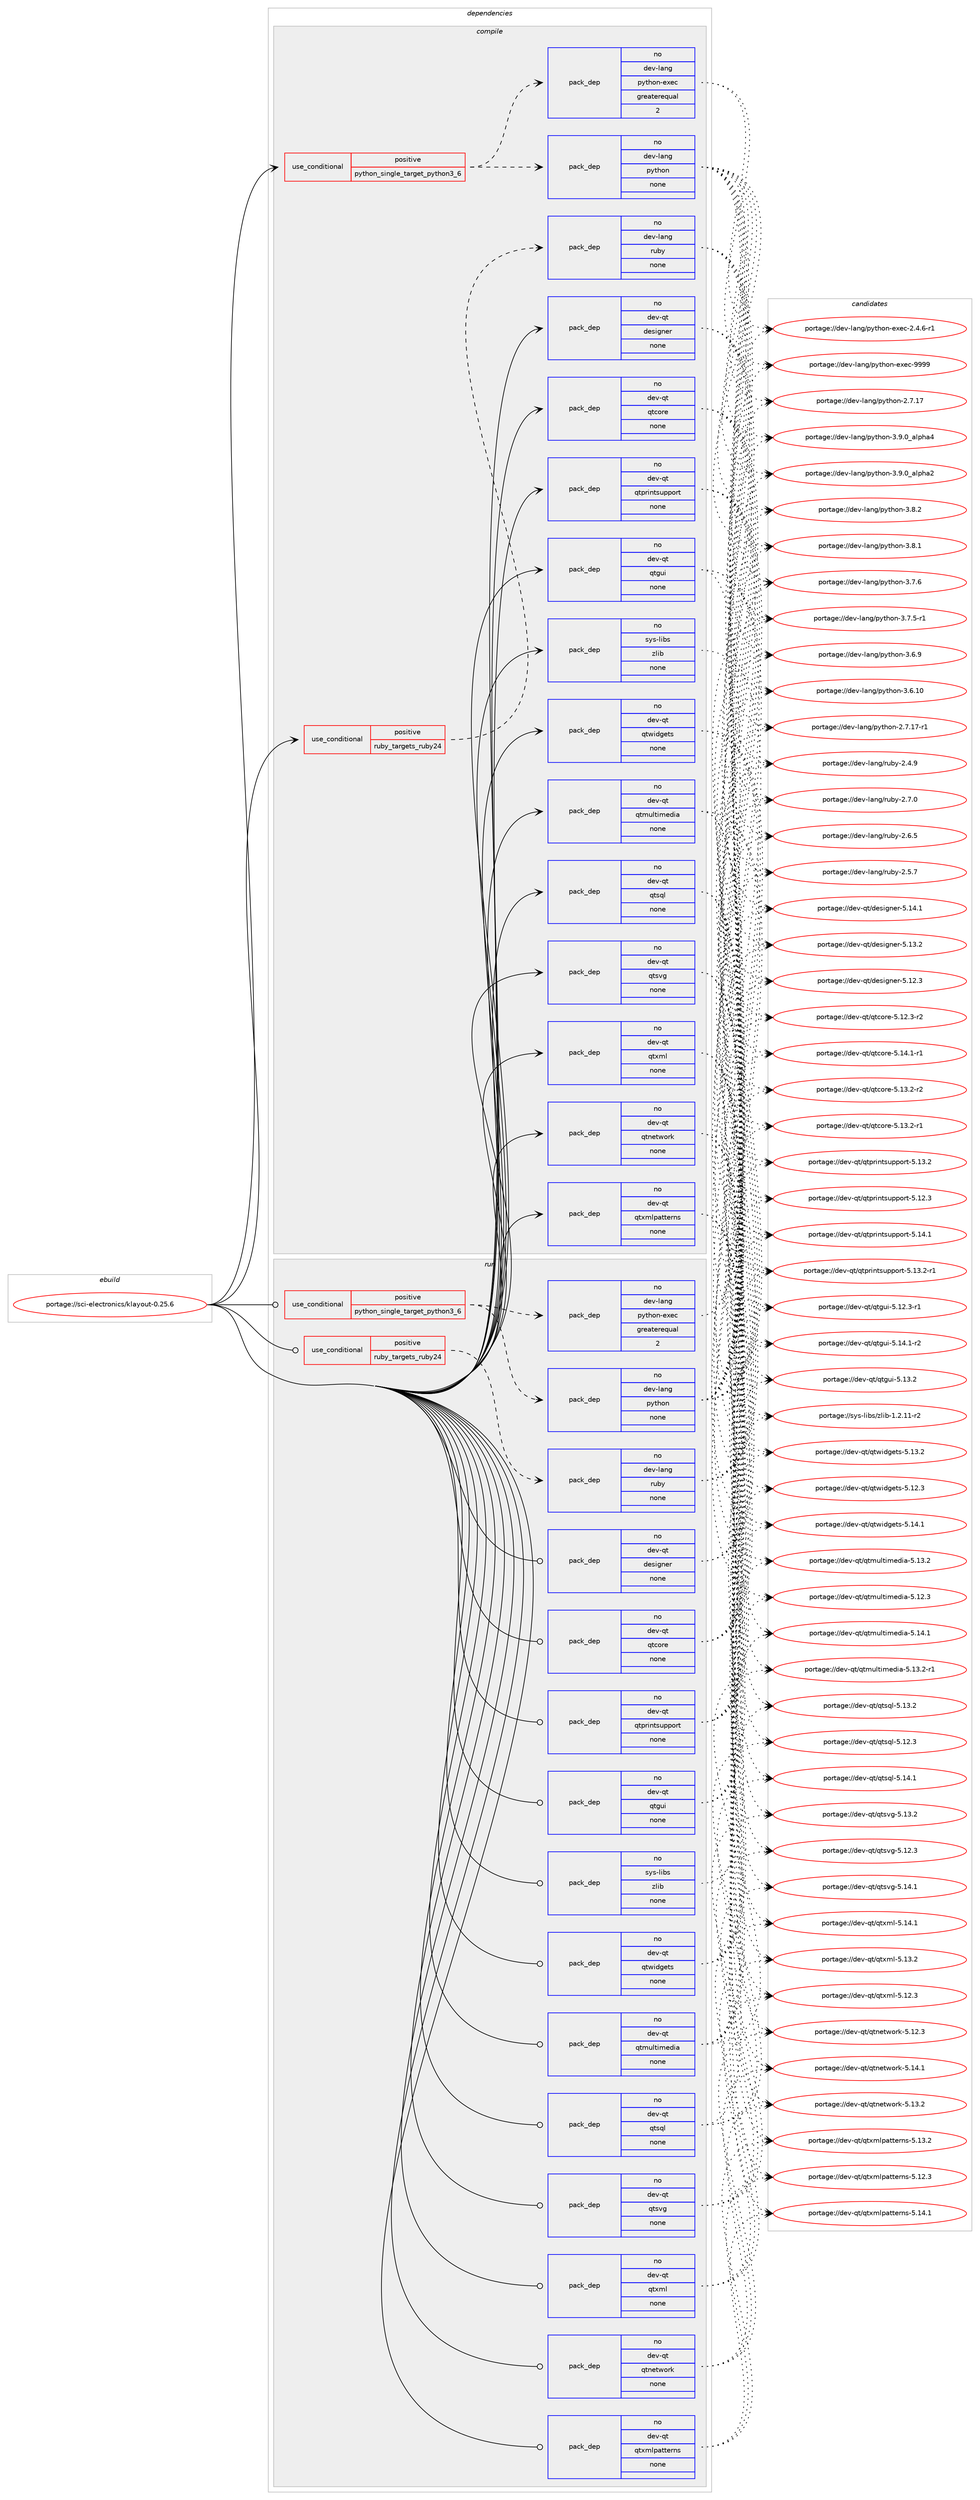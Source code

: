 digraph prolog {

# *************
# Graph options
# *************

newrank=true;
concentrate=true;
compound=true;
graph [rankdir=LR,fontname=Helvetica,fontsize=10,ranksep=1.5];#, ranksep=2.5, nodesep=0.2];
edge  [arrowhead=vee];
node  [fontname=Helvetica,fontsize=10];

# **********
# The ebuild
# **********

subgraph cluster_leftcol {
color=gray;
rank=same;
label=<<i>ebuild</i>>;
id [label="portage://sci-electronics/klayout-0.25.6", color=red, width=4, href="../sci-electronics/klayout-0.25.6.svg"];
}

# ****************
# The dependencies
# ****************

subgraph cluster_midcol {
color=gray;
label=<<i>dependencies</i>>;
subgraph cluster_compile {
fillcolor="#eeeeee";
style=filled;
label=<<i>compile</i>>;
subgraph cond11207 {
dependency54189 [label=<<TABLE BORDER="0" CELLBORDER="1" CELLSPACING="0" CELLPADDING="4"><TR><TD ROWSPAN="3" CELLPADDING="10">use_conditional</TD></TR><TR><TD>positive</TD></TR><TR><TD>python_single_target_python3_6</TD></TR></TABLE>>, shape=none, color=red];
subgraph pack41840 {
dependency54190 [label=<<TABLE BORDER="0" CELLBORDER="1" CELLSPACING="0" CELLPADDING="4" WIDTH="220"><TR><TD ROWSPAN="6" CELLPADDING="30">pack_dep</TD></TR><TR><TD WIDTH="110">no</TD></TR><TR><TD>dev-lang</TD></TR><TR><TD>python</TD></TR><TR><TD>none</TD></TR><TR><TD></TD></TR></TABLE>>, shape=none, color=blue];
}
dependency54189:e -> dependency54190:w [weight=20,style="dashed",arrowhead="vee"];
subgraph pack41841 {
dependency54191 [label=<<TABLE BORDER="0" CELLBORDER="1" CELLSPACING="0" CELLPADDING="4" WIDTH="220"><TR><TD ROWSPAN="6" CELLPADDING="30">pack_dep</TD></TR><TR><TD WIDTH="110">no</TD></TR><TR><TD>dev-lang</TD></TR><TR><TD>python-exec</TD></TR><TR><TD>greaterequal</TD></TR><TR><TD>2</TD></TR></TABLE>>, shape=none, color=blue];
}
dependency54189:e -> dependency54191:w [weight=20,style="dashed",arrowhead="vee"];
}
id:e -> dependency54189:w [weight=20,style="solid",arrowhead="vee"];
subgraph cond11208 {
dependency54192 [label=<<TABLE BORDER="0" CELLBORDER="1" CELLSPACING="0" CELLPADDING="4"><TR><TD ROWSPAN="3" CELLPADDING="10">use_conditional</TD></TR><TR><TD>positive</TD></TR><TR><TD>ruby_targets_ruby24</TD></TR></TABLE>>, shape=none, color=red];
subgraph pack41842 {
dependency54193 [label=<<TABLE BORDER="0" CELLBORDER="1" CELLSPACING="0" CELLPADDING="4" WIDTH="220"><TR><TD ROWSPAN="6" CELLPADDING="30">pack_dep</TD></TR><TR><TD WIDTH="110">no</TD></TR><TR><TD>dev-lang</TD></TR><TR><TD>ruby</TD></TR><TR><TD>none</TD></TR><TR><TD></TD></TR></TABLE>>, shape=none, color=blue];
}
dependency54192:e -> dependency54193:w [weight=20,style="dashed",arrowhead="vee"];
}
id:e -> dependency54192:w [weight=20,style="solid",arrowhead="vee"];
subgraph pack41843 {
dependency54194 [label=<<TABLE BORDER="0" CELLBORDER="1" CELLSPACING="0" CELLPADDING="4" WIDTH="220"><TR><TD ROWSPAN="6" CELLPADDING="30">pack_dep</TD></TR><TR><TD WIDTH="110">no</TD></TR><TR><TD>dev-qt</TD></TR><TR><TD>designer</TD></TR><TR><TD>none</TD></TR><TR><TD></TD></TR></TABLE>>, shape=none, color=blue];
}
id:e -> dependency54194:w [weight=20,style="solid",arrowhead="vee"];
subgraph pack41844 {
dependency54195 [label=<<TABLE BORDER="0" CELLBORDER="1" CELLSPACING="0" CELLPADDING="4" WIDTH="220"><TR><TD ROWSPAN="6" CELLPADDING="30">pack_dep</TD></TR><TR><TD WIDTH="110">no</TD></TR><TR><TD>dev-qt</TD></TR><TR><TD>qtcore</TD></TR><TR><TD>none</TD></TR><TR><TD></TD></TR></TABLE>>, shape=none, color=blue];
}
id:e -> dependency54195:w [weight=20,style="solid",arrowhead="vee"];
subgraph pack41845 {
dependency54196 [label=<<TABLE BORDER="0" CELLBORDER="1" CELLSPACING="0" CELLPADDING="4" WIDTH="220"><TR><TD ROWSPAN="6" CELLPADDING="30">pack_dep</TD></TR><TR><TD WIDTH="110">no</TD></TR><TR><TD>dev-qt</TD></TR><TR><TD>qtgui</TD></TR><TR><TD>none</TD></TR><TR><TD></TD></TR></TABLE>>, shape=none, color=blue];
}
id:e -> dependency54196:w [weight=20,style="solid",arrowhead="vee"];
subgraph pack41846 {
dependency54197 [label=<<TABLE BORDER="0" CELLBORDER="1" CELLSPACING="0" CELLPADDING="4" WIDTH="220"><TR><TD ROWSPAN="6" CELLPADDING="30">pack_dep</TD></TR><TR><TD WIDTH="110">no</TD></TR><TR><TD>dev-qt</TD></TR><TR><TD>qtmultimedia</TD></TR><TR><TD>none</TD></TR><TR><TD></TD></TR></TABLE>>, shape=none, color=blue];
}
id:e -> dependency54197:w [weight=20,style="solid",arrowhead="vee"];
subgraph pack41847 {
dependency54198 [label=<<TABLE BORDER="0" CELLBORDER="1" CELLSPACING="0" CELLPADDING="4" WIDTH="220"><TR><TD ROWSPAN="6" CELLPADDING="30">pack_dep</TD></TR><TR><TD WIDTH="110">no</TD></TR><TR><TD>dev-qt</TD></TR><TR><TD>qtnetwork</TD></TR><TR><TD>none</TD></TR><TR><TD></TD></TR></TABLE>>, shape=none, color=blue];
}
id:e -> dependency54198:w [weight=20,style="solid",arrowhead="vee"];
subgraph pack41848 {
dependency54199 [label=<<TABLE BORDER="0" CELLBORDER="1" CELLSPACING="0" CELLPADDING="4" WIDTH="220"><TR><TD ROWSPAN="6" CELLPADDING="30">pack_dep</TD></TR><TR><TD WIDTH="110">no</TD></TR><TR><TD>dev-qt</TD></TR><TR><TD>qtprintsupport</TD></TR><TR><TD>none</TD></TR><TR><TD></TD></TR></TABLE>>, shape=none, color=blue];
}
id:e -> dependency54199:w [weight=20,style="solid",arrowhead="vee"];
subgraph pack41849 {
dependency54200 [label=<<TABLE BORDER="0" CELLBORDER="1" CELLSPACING="0" CELLPADDING="4" WIDTH="220"><TR><TD ROWSPAN="6" CELLPADDING="30">pack_dep</TD></TR><TR><TD WIDTH="110">no</TD></TR><TR><TD>dev-qt</TD></TR><TR><TD>qtsql</TD></TR><TR><TD>none</TD></TR><TR><TD></TD></TR></TABLE>>, shape=none, color=blue];
}
id:e -> dependency54200:w [weight=20,style="solid",arrowhead="vee"];
subgraph pack41850 {
dependency54201 [label=<<TABLE BORDER="0" CELLBORDER="1" CELLSPACING="0" CELLPADDING="4" WIDTH="220"><TR><TD ROWSPAN="6" CELLPADDING="30">pack_dep</TD></TR><TR><TD WIDTH="110">no</TD></TR><TR><TD>dev-qt</TD></TR><TR><TD>qtsvg</TD></TR><TR><TD>none</TD></TR><TR><TD></TD></TR></TABLE>>, shape=none, color=blue];
}
id:e -> dependency54201:w [weight=20,style="solid",arrowhead="vee"];
subgraph pack41851 {
dependency54202 [label=<<TABLE BORDER="0" CELLBORDER="1" CELLSPACING="0" CELLPADDING="4" WIDTH="220"><TR><TD ROWSPAN="6" CELLPADDING="30">pack_dep</TD></TR><TR><TD WIDTH="110">no</TD></TR><TR><TD>dev-qt</TD></TR><TR><TD>qtwidgets</TD></TR><TR><TD>none</TD></TR><TR><TD></TD></TR></TABLE>>, shape=none, color=blue];
}
id:e -> dependency54202:w [weight=20,style="solid",arrowhead="vee"];
subgraph pack41852 {
dependency54203 [label=<<TABLE BORDER="0" CELLBORDER="1" CELLSPACING="0" CELLPADDING="4" WIDTH="220"><TR><TD ROWSPAN="6" CELLPADDING="30">pack_dep</TD></TR><TR><TD WIDTH="110">no</TD></TR><TR><TD>dev-qt</TD></TR><TR><TD>qtxml</TD></TR><TR><TD>none</TD></TR><TR><TD></TD></TR></TABLE>>, shape=none, color=blue];
}
id:e -> dependency54203:w [weight=20,style="solid",arrowhead="vee"];
subgraph pack41853 {
dependency54204 [label=<<TABLE BORDER="0" CELLBORDER="1" CELLSPACING="0" CELLPADDING="4" WIDTH="220"><TR><TD ROWSPAN="6" CELLPADDING="30">pack_dep</TD></TR><TR><TD WIDTH="110">no</TD></TR><TR><TD>dev-qt</TD></TR><TR><TD>qtxmlpatterns</TD></TR><TR><TD>none</TD></TR><TR><TD></TD></TR></TABLE>>, shape=none, color=blue];
}
id:e -> dependency54204:w [weight=20,style="solid",arrowhead="vee"];
subgraph pack41854 {
dependency54205 [label=<<TABLE BORDER="0" CELLBORDER="1" CELLSPACING="0" CELLPADDING="4" WIDTH="220"><TR><TD ROWSPAN="6" CELLPADDING="30">pack_dep</TD></TR><TR><TD WIDTH="110">no</TD></TR><TR><TD>sys-libs</TD></TR><TR><TD>zlib</TD></TR><TR><TD>none</TD></TR><TR><TD></TD></TR></TABLE>>, shape=none, color=blue];
}
id:e -> dependency54205:w [weight=20,style="solid",arrowhead="vee"];
}
subgraph cluster_compileandrun {
fillcolor="#eeeeee";
style=filled;
label=<<i>compile and run</i>>;
}
subgraph cluster_run {
fillcolor="#eeeeee";
style=filled;
label=<<i>run</i>>;
subgraph cond11209 {
dependency54206 [label=<<TABLE BORDER="0" CELLBORDER="1" CELLSPACING="0" CELLPADDING="4"><TR><TD ROWSPAN="3" CELLPADDING="10">use_conditional</TD></TR><TR><TD>positive</TD></TR><TR><TD>python_single_target_python3_6</TD></TR></TABLE>>, shape=none, color=red];
subgraph pack41855 {
dependency54207 [label=<<TABLE BORDER="0" CELLBORDER="1" CELLSPACING="0" CELLPADDING="4" WIDTH="220"><TR><TD ROWSPAN="6" CELLPADDING="30">pack_dep</TD></TR><TR><TD WIDTH="110">no</TD></TR><TR><TD>dev-lang</TD></TR><TR><TD>python</TD></TR><TR><TD>none</TD></TR><TR><TD></TD></TR></TABLE>>, shape=none, color=blue];
}
dependency54206:e -> dependency54207:w [weight=20,style="dashed",arrowhead="vee"];
subgraph pack41856 {
dependency54208 [label=<<TABLE BORDER="0" CELLBORDER="1" CELLSPACING="0" CELLPADDING="4" WIDTH="220"><TR><TD ROWSPAN="6" CELLPADDING="30">pack_dep</TD></TR><TR><TD WIDTH="110">no</TD></TR><TR><TD>dev-lang</TD></TR><TR><TD>python-exec</TD></TR><TR><TD>greaterequal</TD></TR><TR><TD>2</TD></TR></TABLE>>, shape=none, color=blue];
}
dependency54206:e -> dependency54208:w [weight=20,style="dashed",arrowhead="vee"];
}
id:e -> dependency54206:w [weight=20,style="solid",arrowhead="odot"];
subgraph cond11210 {
dependency54209 [label=<<TABLE BORDER="0" CELLBORDER="1" CELLSPACING="0" CELLPADDING="4"><TR><TD ROWSPAN="3" CELLPADDING="10">use_conditional</TD></TR><TR><TD>positive</TD></TR><TR><TD>ruby_targets_ruby24</TD></TR></TABLE>>, shape=none, color=red];
subgraph pack41857 {
dependency54210 [label=<<TABLE BORDER="0" CELLBORDER="1" CELLSPACING="0" CELLPADDING="4" WIDTH="220"><TR><TD ROWSPAN="6" CELLPADDING="30">pack_dep</TD></TR><TR><TD WIDTH="110">no</TD></TR><TR><TD>dev-lang</TD></TR><TR><TD>ruby</TD></TR><TR><TD>none</TD></TR><TR><TD></TD></TR></TABLE>>, shape=none, color=blue];
}
dependency54209:e -> dependency54210:w [weight=20,style="dashed",arrowhead="vee"];
}
id:e -> dependency54209:w [weight=20,style="solid",arrowhead="odot"];
subgraph pack41858 {
dependency54211 [label=<<TABLE BORDER="0" CELLBORDER="1" CELLSPACING="0" CELLPADDING="4" WIDTH="220"><TR><TD ROWSPAN="6" CELLPADDING="30">pack_dep</TD></TR><TR><TD WIDTH="110">no</TD></TR><TR><TD>dev-qt</TD></TR><TR><TD>designer</TD></TR><TR><TD>none</TD></TR><TR><TD></TD></TR></TABLE>>, shape=none, color=blue];
}
id:e -> dependency54211:w [weight=20,style="solid",arrowhead="odot"];
subgraph pack41859 {
dependency54212 [label=<<TABLE BORDER="0" CELLBORDER="1" CELLSPACING="0" CELLPADDING="4" WIDTH="220"><TR><TD ROWSPAN="6" CELLPADDING="30">pack_dep</TD></TR><TR><TD WIDTH="110">no</TD></TR><TR><TD>dev-qt</TD></TR><TR><TD>qtcore</TD></TR><TR><TD>none</TD></TR><TR><TD></TD></TR></TABLE>>, shape=none, color=blue];
}
id:e -> dependency54212:w [weight=20,style="solid",arrowhead="odot"];
subgraph pack41860 {
dependency54213 [label=<<TABLE BORDER="0" CELLBORDER="1" CELLSPACING="0" CELLPADDING="4" WIDTH="220"><TR><TD ROWSPAN="6" CELLPADDING="30">pack_dep</TD></TR><TR><TD WIDTH="110">no</TD></TR><TR><TD>dev-qt</TD></TR><TR><TD>qtgui</TD></TR><TR><TD>none</TD></TR><TR><TD></TD></TR></TABLE>>, shape=none, color=blue];
}
id:e -> dependency54213:w [weight=20,style="solid",arrowhead="odot"];
subgraph pack41861 {
dependency54214 [label=<<TABLE BORDER="0" CELLBORDER="1" CELLSPACING="0" CELLPADDING="4" WIDTH="220"><TR><TD ROWSPAN="6" CELLPADDING="30">pack_dep</TD></TR><TR><TD WIDTH="110">no</TD></TR><TR><TD>dev-qt</TD></TR><TR><TD>qtmultimedia</TD></TR><TR><TD>none</TD></TR><TR><TD></TD></TR></TABLE>>, shape=none, color=blue];
}
id:e -> dependency54214:w [weight=20,style="solid",arrowhead="odot"];
subgraph pack41862 {
dependency54215 [label=<<TABLE BORDER="0" CELLBORDER="1" CELLSPACING="0" CELLPADDING="4" WIDTH="220"><TR><TD ROWSPAN="6" CELLPADDING="30">pack_dep</TD></TR><TR><TD WIDTH="110">no</TD></TR><TR><TD>dev-qt</TD></TR><TR><TD>qtnetwork</TD></TR><TR><TD>none</TD></TR><TR><TD></TD></TR></TABLE>>, shape=none, color=blue];
}
id:e -> dependency54215:w [weight=20,style="solid",arrowhead="odot"];
subgraph pack41863 {
dependency54216 [label=<<TABLE BORDER="0" CELLBORDER="1" CELLSPACING="0" CELLPADDING="4" WIDTH="220"><TR><TD ROWSPAN="6" CELLPADDING="30">pack_dep</TD></TR><TR><TD WIDTH="110">no</TD></TR><TR><TD>dev-qt</TD></TR><TR><TD>qtprintsupport</TD></TR><TR><TD>none</TD></TR><TR><TD></TD></TR></TABLE>>, shape=none, color=blue];
}
id:e -> dependency54216:w [weight=20,style="solid",arrowhead="odot"];
subgraph pack41864 {
dependency54217 [label=<<TABLE BORDER="0" CELLBORDER="1" CELLSPACING="0" CELLPADDING="4" WIDTH="220"><TR><TD ROWSPAN="6" CELLPADDING="30">pack_dep</TD></TR><TR><TD WIDTH="110">no</TD></TR><TR><TD>dev-qt</TD></TR><TR><TD>qtsql</TD></TR><TR><TD>none</TD></TR><TR><TD></TD></TR></TABLE>>, shape=none, color=blue];
}
id:e -> dependency54217:w [weight=20,style="solid",arrowhead="odot"];
subgraph pack41865 {
dependency54218 [label=<<TABLE BORDER="0" CELLBORDER="1" CELLSPACING="0" CELLPADDING="4" WIDTH="220"><TR><TD ROWSPAN="6" CELLPADDING="30">pack_dep</TD></TR><TR><TD WIDTH="110">no</TD></TR><TR><TD>dev-qt</TD></TR><TR><TD>qtsvg</TD></TR><TR><TD>none</TD></TR><TR><TD></TD></TR></TABLE>>, shape=none, color=blue];
}
id:e -> dependency54218:w [weight=20,style="solid",arrowhead="odot"];
subgraph pack41866 {
dependency54219 [label=<<TABLE BORDER="0" CELLBORDER="1" CELLSPACING="0" CELLPADDING="4" WIDTH="220"><TR><TD ROWSPAN="6" CELLPADDING="30">pack_dep</TD></TR><TR><TD WIDTH="110">no</TD></TR><TR><TD>dev-qt</TD></TR><TR><TD>qtwidgets</TD></TR><TR><TD>none</TD></TR><TR><TD></TD></TR></TABLE>>, shape=none, color=blue];
}
id:e -> dependency54219:w [weight=20,style="solid",arrowhead="odot"];
subgraph pack41867 {
dependency54220 [label=<<TABLE BORDER="0" CELLBORDER="1" CELLSPACING="0" CELLPADDING="4" WIDTH="220"><TR><TD ROWSPAN="6" CELLPADDING="30">pack_dep</TD></TR><TR><TD WIDTH="110">no</TD></TR><TR><TD>dev-qt</TD></TR><TR><TD>qtxml</TD></TR><TR><TD>none</TD></TR><TR><TD></TD></TR></TABLE>>, shape=none, color=blue];
}
id:e -> dependency54220:w [weight=20,style="solid",arrowhead="odot"];
subgraph pack41868 {
dependency54221 [label=<<TABLE BORDER="0" CELLBORDER="1" CELLSPACING="0" CELLPADDING="4" WIDTH="220"><TR><TD ROWSPAN="6" CELLPADDING="30">pack_dep</TD></TR><TR><TD WIDTH="110">no</TD></TR><TR><TD>dev-qt</TD></TR><TR><TD>qtxmlpatterns</TD></TR><TR><TD>none</TD></TR><TR><TD></TD></TR></TABLE>>, shape=none, color=blue];
}
id:e -> dependency54221:w [weight=20,style="solid",arrowhead="odot"];
subgraph pack41869 {
dependency54222 [label=<<TABLE BORDER="0" CELLBORDER="1" CELLSPACING="0" CELLPADDING="4" WIDTH="220"><TR><TD ROWSPAN="6" CELLPADDING="30">pack_dep</TD></TR><TR><TD WIDTH="110">no</TD></TR><TR><TD>sys-libs</TD></TR><TR><TD>zlib</TD></TR><TR><TD>none</TD></TR><TR><TD></TD></TR></TABLE>>, shape=none, color=blue];
}
id:e -> dependency54222:w [weight=20,style="solid",arrowhead="odot"];
}
}

# **************
# The candidates
# **************

subgraph cluster_choices {
rank=same;
color=gray;
label=<<i>candidates</i>>;

subgraph choice41840 {
color=black;
nodesep=1;
choice10010111845108971101034711212111610411111045514657464895971081121049752 [label="portage://dev-lang/python-3.9.0_alpha4", color=red, width=4,href="../dev-lang/python-3.9.0_alpha4.svg"];
choice10010111845108971101034711212111610411111045514657464895971081121049750 [label="portage://dev-lang/python-3.9.0_alpha2", color=red, width=4,href="../dev-lang/python-3.9.0_alpha2.svg"];
choice100101118451089711010347112121116104111110455146564650 [label="portage://dev-lang/python-3.8.2", color=red, width=4,href="../dev-lang/python-3.8.2.svg"];
choice100101118451089711010347112121116104111110455146564649 [label="portage://dev-lang/python-3.8.1", color=red, width=4,href="../dev-lang/python-3.8.1.svg"];
choice100101118451089711010347112121116104111110455146554654 [label="portage://dev-lang/python-3.7.6", color=red, width=4,href="../dev-lang/python-3.7.6.svg"];
choice1001011184510897110103471121211161041111104551465546534511449 [label="portage://dev-lang/python-3.7.5-r1", color=red, width=4,href="../dev-lang/python-3.7.5-r1.svg"];
choice100101118451089711010347112121116104111110455146544657 [label="portage://dev-lang/python-3.6.9", color=red, width=4,href="../dev-lang/python-3.6.9.svg"];
choice10010111845108971101034711212111610411111045514654464948 [label="portage://dev-lang/python-3.6.10", color=red, width=4,href="../dev-lang/python-3.6.10.svg"];
choice100101118451089711010347112121116104111110455046554649554511449 [label="portage://dev-lang/python-2.7.17-r1", color=red, width=4,href="../dev-lang/python-2.7.17-r1.svg"];
choice10010111845108971101034711212111610411111045504655464955 [label="portage://dev-lang/python-2.7.17", color=red, width=4,href="../dev-lang/python-2.7.17.svg"];
dependency54190:e -> choice10010111845108971101034711212111610411111045514657464895971081121049752:w [style=dotted,weight="100"];
dependency54190:e -> choice10010111845108971101034711212111610411111045514657464895971081121049750:w [style=dotted,weight="100"];
dependency54190:e -> choice100101118451089711010347112121116104111110455146564650:w [style=dotted,weight="100"];
dependency54190:e -> choice100101118451089711010347112121116104111110455146564649:w [style=dotted,weight="100"];
dependency54190:e -> choice100101118451089711010347112121116104111110455146554654:w [style=dotted,weight="100"];
dependency54190:e -> choice1001011184510897110103471121211161041111104551465546534511449:w [style=dotted,weight="100"];
dependency54190:e -> choice100101118451089711010347112121116104111110455146544657:w [style=dotted,weight="100"];
dependency54190:e -> choice10010111845108971101034711212111610411111045514654464948:w [style=dotted,weight="100"];
dependency54190:e -> choice100101118451089711010347112121116104111110455046554649554511449:w [style=dotted,weight="100"];
dependency54190:e -> choice10010111845108971101034711212111610411111045504655464955:w [style=dotted,weight="100"];
}
subgraph choice41841 {
color=black;
nodesep=1;
choice10010111845108971101034711212111610411111045101120101994557575757 [label="portage://dev-lang/python-exec-9999", color=red, width=4,href="../dev-lang/python-exec-9999.svg"];
choice10010111845108971101034711212111610411111045101120101994550465246544511449 [label="portage://dev-lang/python-exec-2.4.6-r1", color=red, width=4,href="../dev-lang/python-exec-2.4.6-r1.svg"];
dependency54191:e -> choice10010111845108971101034711212111610411111045101120101994557575757:w [style=dotted,weight="100"];
dependency54191:e -> choice10010111845108971101034711212111610411111045101120101994550465246544511449:w [style=dotted,weight="100"];
}
subgraph choice41842 {
color=black;
nodesep=1;
choice10010111845108971101034711411798121455046554648 [label="portage://dev-lang/ruby-2.7.0", color=red, width=4,href="../dev-lang/ruby-2.7.0.svg"];
choice10010111845108971101034711411798121455046544653 [label="portage://dev-lang/ruby-2.6.5", color=red, width=4,href="../dev-lang/ruby-2.6.5.svg"];
choice10010111845108971101034711411798121455046534655 [label="portage://dev-lang/ruby-2.5.7", color=red, width=4,href="../dev-lang/ruby-2.5.7.svg"];
choice10010111845108971101034711411798121455046524657 [label="portage://dev-lang/ruby-2.4.9", color=red, width=4,href="../dev-lang/ruby-2.4.9.svg"];
dependency54193:e -> choice10010111845108971101034711411798121455046554648:w [style=dotted,weight="100"];
dependency54193:e -> choice10010111845108971101034711411798121455046544653:w [style=dotted,weight="100"];
dependency54193:e -> choice10010111845108971101034711411798121455046534655:w [style=dotted,weight="100"];
dependency54193:e -> choice10010111845108971101034711411798121455046524657:w [style=dotted,weight="100"];
}
subgraph choice41843 {
color=black;
nodesep=1;
choice100101118451131164710010111510510311010111445534649524649 [label="portage://dev-qt/designer-5.14.1", color=red, width=4,href="../dev-qt/designer-5.14.1.svg"];
choice100101118451131164710010111510510311010111445534649514650 [label="portage://dev-qt/designer-5.13.2", color=red, width=4,href="../dev-qt/designer-5.13.2.svg"];
choice100101118451131164710010111510510311010111445534649504651 [label="portage://dev-qt/designer-5.12.3", color=red, width=4,href="../dev-qt/designer-5.12.3.svg"];
dependency54194:e -> choice100101118451131164710010111510510311010111445534649524649:w [style=dotted,weight="100"];
dependency54194:e -> choice100101118451131164710010111510510311010111445534649514650:w [style=dotted,weight="100"];
dependency54194:e -> choice100101118451131164710010111510510311010111445534649504651:w [style=dotted,weight="100"];
}
subgraph choice41844 {
color=black;
nodesep=1;
choice100101118451131164711311699111114101455346495246494511449 [label="portage://dev-qt/qtcore-5.14.1-r1", color=red, width=4,href="../dev-qt/qtcore-5.14.1-r1.svg"];
choice100101118451131164711311699111114101455346495146504511450 [label="portage://dev-qt/qtcore-5.13.2-r2", color=red, width=4,href="../dev-qt/qtcore-5.13.2-r2.svg"];
choice100101118451131164711311699111114101455346495146504511449 [label="portage://dev-qt/qtcore-5.13.2-r1", color=red, width=4,href="../dev-qt/qtcore-5.13.2-r1.svg"];
choice100101118451131164711311699111114101455346495046514511450 [label="portage://dev-qt/qtcore-5.12.3-r2", color=red, width=4,href="../dev-qt/qtcore-5.12.3-r2.svg"];
dependency54195:e -> choice100101118451131164711311699111114101455346495246494511449:w [style=dotted,weight="100"];
dependency54195:e -> choice100101118451131164711311699111114101455346495146504511450:w [style=dotted,weight="100"];
dependency54195:e -> choice100101118451131164711311699111114101455346495146504511449:w [style=dotted,weight="100"];
dependency54195:e -> choice100101118451131164711311699111114101455346495046514511450:w [style=dotted,weight="100"];
}
subgraph choice41845 {
color=black;
nodesep=1;
choice1001011184511311647113116103117105455346495246494511450 [label="portage://dev-qt/qtgui-5.14.1-r2", color=red, width=4,href="../dev-qt/qtgui-5.14.1-r2.svg"];
choice100101118451131164711311610311710545534649514650 [label="portage://dev-qt/qtgui-5.13.2", color=red, width=4,href="../dev-qt/qtgui-5.13.2.svg"];
choice1001011184511311647113116103117105455346495046514511449 [label="portage://dev-qt/qtgui-5.12.3-r1", color=red, width=4,href="../dev-qt/qtgui-5.12.3-r1.svg"];
dependency54196:e -> choice1001011184511311647113116103117105455346495246494511450:w [style=dotted,weight="100"];
dependency54196:e -> choice100101118451131164711311610311710545534649514650:w [style=dotted,weight="100"];
dependency54196:e -> choice1001011184511311647113116103117105455346495046514511449:w [style=dotted,weight="100"];
}
subgraph choice41846 {
color=black;
nodesep=1;
choice10010111845113116471131161091171081161051091011001059745534649524649 [label="portage://dev-qt/qtmultimedia-5.14.1", color=red, width=4,href="../dev-qt/qtmultimedia-5.14.1.svg"];
choice100101118451131164711311610911710811610510910110010597455346495146504511449 [label="portage://dev-qt/qtmultimedia-5.13.2-r1", color=red, width=4,href="../dev-qt/qtmultimedia-5.13.2-r1.svg"];
choice10010111845113116471131161091171081161051091011001059745534649514650 [label="portage://dev-qt/qtmultimedia-5.13.2", color=red, width=4,href="../dev-qt/qtmultimedia-5.13.2.svg"];
choice10010111845113116471131161091171081161051091011001059745534649504651 [label="portage://dev-qt/qtmultimedia-5.12.3", color=red, width=4,href="../dev-qt/qtmultimedia-5.12.3.svg"];
dependency54197:e -> choice10010111845113116471131161091171081161051091011001059745534649524649:w [style=dotted,weight="100"];
dependency54197:e -> choice100101118451131164711311610911710811610510910110010597455346495146504511449:w [style=dotted,weight="100"];
dependency54197:e -> choice10010111845113116471131161091171081161051091011001059745534649514650:w [style=dotted,weight="100"];
dependency54197:e -> choice10010111845113116471131161091171081161051091011001059745534649504651:w [style=dotted,weight="100"];
}
subgraph choice41847 {
color=black;
nodesep=1;
choice100101118451131164711311611010111611911111410745534649524649 [label="portage://dev-qt/qtnetwork-5.14.1", color=red, width=4,href="../dev-qt/qtnetwork-5.14.1.svg"];
choice100101118451131164711311611010111611911111410745534649514650 [label="portage://dev-qt/qtnetwork-5.13.2", color=red, width=4,href="../dev-qt/qtnetwork-5.13.2.svg"];
choice100101118451131164711311611010111611911111410745534649504651 [label="portage://dev-qt/qtnetwork-5.12.3", color=red, width=4,href="../dev-qt/qtnetwork-5.12.3.svg"];
dependency54198:e -> choice100101118451131164711311611010111611911111410745534649524649:w [style=dotted,weight="100"];
dependency54198:e -> choice100101118451131164711311611010111611911111410745534649514650:w [style=dotted,weight="100"];
dependency54198:e -> choice100101118451131164711311611010111611911111410745534649504651:w [style=dotted,weight="100"];
}
subgraph choice41848 {
color=black;
nodesep=1;
choice100101118451131164711311611211410511011611511711211211111411645534649524649 [label="portage://dev-qt/qtprintsupport-5.14.1", color=red, width=4,href="../dev-qt/qtprintsupport-5.14.1.svg"];
choice1001011184511311647113116112114105110116115117112112111114116455346495146504511449 [label="portage://dev-qt/qtprintsupport-5.13.2-r1", color=red, width=4,href="../dev-qt/qtprintsupport-5.13.2-r1.svg"];
choice100101118451131164711311611211410511011611511711211211111411645534649514650 [label="portage://dev-qt/qtprintsupport-5.13.2", color=red, width=4,href="../dev-qt/qtprintsupport-5.13.2.svg"];
choice100101118451131164711311611211410511011611511711211211111411645534649504651 [label="portage://dev-qt/qtprintsupport-5.12.3", color=red, width=4,href="../dev-qt/qtprintsupport-5.12.3.svg"];
dependency54199:e -> choice100101118451131164711311611211410511011611511711211211111411645534649524649:w [style=dotted,weight="100"];
dependency54199:e -> choice1001011184511311647113116112114105110116115117112112111114116455346495146504511449:w [style=dotted,weight="100"];
dependency54199:e -> choice100101118451131164711311611211410511011611511711211211111411645534649514650:w [style=dotted,weight="100"];
dependency54199:e -> choice100101118451131164711311611211410511011611511711211211111411645534649504651:w [style=dotted,weight="100"];
}
subgraph choice41849 {
color=black;
nodesep=1;
choice100101118451131164711311611511310845534649524649 [label="portage://dev-qt/qtsql-5.14.1", color=red, width=4,href="../dev-qt/qtsql-5.14.1.svg"];
choice100101118451131164711311611511310845534649514650 [label="portage://dev-qt/qtsql-5.13.2", color=red, width=4,href="../dev-qt/qtsql-5.13.2.svg"];
choice100101118451131164711311611511310845534649504651 [label="portage://dev-qt/qtsql-5.12.3", color=red, width=4,href="../dev-qt/qtsql-5.12.3.svg"];
dependency54200:e -> choice100101118451131164711311611511310845534649524649:w [style=dotted,weight="100"];
dependency54200:e -> choice100101118451131164711311611511310845534649514650:w [style=dotted,weight="100"];
dependency54200:e -> choice100101118451131164711311611511310845534649504651:w [style=dotted,weight="100"];
}
subgraph choice41850 {
color=black;
nodesep=1;
choice100101118451131164711311611511810345534649524649 [label="portage://dev-qt/qtsvg-5.14.1", color=red, width=4,href="../dev-qt/qtsvg-5.14.1.svg"];
choice100101118451131164711311611511810345534649514650 [label="portage://dev-qt/qtsvg-5.13.2", color=red, width=4,href="../dev-qt/qtsvg-5.13.2.svg"];
choice100101118451131164711311611511810345534649504651 [label="portage://dev-qt/qtsvg-5.12.3", color=red, width=4,href="../dev-qt/qtsvg-5.12.3.svg"];
dependency54201:e -> choice100101118451131164711311611511810345534649524649:w [style=dotted,weight="100"];
dependency54201:e -> choice100101118451131164711311611511810345534649514650:w [style=dotted,weight="100"];
dependency54201:e -> choice100101118451131164711311611511810345534649504651:w [style=dotted,weight="100"];
}
subgraph choice41851 {
color=black;
nodesep=1;
choice100101118451131164711311611910510010310111611545534649524649 [label="portage://dev-qt/qtwidgets-5.14.1", color=red, width=4,href="../dev-qt/qtwidgets-5.14.1.svg"];
choice100101118451131164711311611910510010310111611545534649514650 [label="portage://dev-qt/qtwidgets-5.13.2", color=red, width=4,href="../dev-qt/qtwidgets-5.13.2.svg"];
choice100101118451131164711311611910510010310111611545534649504651 [label="portage://dev-qt/qtwidgets-5.12.3", color=red, width=4,href="../dev-qt/qtwidgets-5.12.3.svg"];
dependency54202:e -> choice100101118451131164711311611910510010310111611545534649524649:w [style=dotted,weight="100"];
dependency54202:e -> choice100101118451131164711311611910510010310111611545534649514650:w [style=dotted,weight="100"];
dependency54202:e -> choice100101118451131164711311611910510010310111611545534649504651:w [style=dotted,weight="100"];
}
subgraph choice41852 {
color=black;
nodesep=1;
choice100101118451131164711311612010910845534649524649 [label="portage://dev-qt/qtxml-5.14.1", color=red, width=4,href="../dev-qt/qtxml-5.14.1.svg"];
choice100101118451131164711311612010910845534649514650 [label="portage://dev-qt/qtxml-5.13.2", color=red, width=4,href="../dev-qt/qtxml-5.13.2.svg"];
choice100101118451131164711311612010910845534649504651 [label="portage://dev-qt/qtxml-5.12.3", color=red, width=4,href="../dev-qt/qtxml-5.12.3.svg"];
dependency54203:e -> choice100101118451131164711311612010910845534649524649:w [style=dotted,weight="100"];
dependency54203:e -> choice100101118451131164711311612010910845534649514650:w [style=dotted,weight="100"];
dependency54203:e -> choice100101118451131164711311612010910845534649504651:w [style=dotted,weight="100"];
}
subgraph choice41853 {
color=black;
nodesep=1;
choice10010111845113116471131161201091081129711611610111411011545534649524649 [label="portage://dev-qt/qtxmlpatterns-5.14.1", color=red, width=4,href="../dev-qt/qtxmlpatterns-5.14.1.svg"];
choice10010111845113116471131161201091081129711611610111411011545534649514650 [label="portage://dev-qt/qtxmlpatterns-5.13.2", color=red, width=4,href="../dev-qt/qtxmlpatterns-5.13.2.svg"];
choice10010111845113116471131161201091081129711611610111411011545534649504651 [label="portage://dev-qt/qtxmlpatterns-5.12.3", color=red, width=4,href="../dev-qt/qtxmlpatterns-5.12.3.svg"];
dependency54204:e -> choice10010111845113116471131161201091081129711611610111411011545534649524649:w [style=dotted,weight="100"];
dependency54204:e -> choice10010111845113116471131161201091081129711611610111411011545534649514650:w [style=dotted,weight="100"];
dependency54204:e -> choice10010111845113116471131161201091081129711611610111411011545534649504651:w [style=dotted,weight="100"];
}
subgraph choice41854 {
color=black;
nodesep=1;
choice11512111545108105981154712210810598454946504649494511450 [label="portage://sys-libs/zlib-1.2.11-r2", color=red, width=4,href="../sys-libs/zlib-1.2.11-r2.svg"];
dependency54205:e -> choice11512111545108105981154712210810598454946504649494511450:w [style=dotted,weight="100"];
}
subgraph choice41855 {
color=black;
nodesep=1;
choice10010111845108971101034711212111610411111045514657464895971081121049752 [label="portage://dev-lang/python-3.9.0_alpha4", color=red, width=4,href="../dev-lang/python-3.9.0_alpha4.svg"];
choice10010111845108971101034711212111610411111045514657464895971081121049750 [label="portage://dev-lang/python-3.9.0_alpha2", color=red, width=4,href="../dev-lang/python-3.9.0_alpha2.svg"];
choice100101118451089711010347112121116104111110455146564650 [label="portage://dev-lang/python-3.8.2", color=red, width=4,href="../dev-lang/python-3.8.2.svg"];
choice100101118451089711010347112121116104111110455146564649 [label="portage://dev-lang/python-3.8.1", color=red, width=4,href="../dev-lang/python-3.8.1.svg"];
choice100101118451089711010347112121116104111110455146554654 [label="portage://dev-lang/python-3.7.6", color=red, width=4,href="../dev-lang/python-3.7.6.svg"];
choice1001011184510897110103471121211161041111104551465546534511449 [label="portage://dev-lang/python-3.7.5-r1", color=red, width=4,href="../dev-lang/python-3.7.5-r1.svg"];
choice100101118451089711010347112121116104111110455146544657 [label="portage://dev-lang/python-3.6.9", color=red, width=4,href="../dev-lang/python-3.6.9.svg"];
choice10010111845108971101034711212111610411111045514654464948 [label="portage://dev-lang/python-3.6.10", color=red, width=4,href="../dev-lang/python-3.6.10.svg"];
choice100101118451089711010347112121116104111110455046554649554511449 [label="portage://dev-lang/python-2.7.17-r1", color=red, width=4,href="../dev-lang/python-2.7.17-r1.svg"];
choice10010111845108971101034711212111610411111045504655464955 [label="portage://dev-lang/python-2.7.17", color=red, width=4,href="../dev-lang/python-2.7.17.svg"];
dependency54207:e -> choice10010111845108971101034711212111610411111045514657464895971081121049752:w [style=dotted,weight="100"];
dependency54207:e -> choice10010111845108971101034711212111610411111045514657464895971081121049750:w [style=dotted,weight="100"];
dependency54207:e -> choice100101118451089711010347112121116104111110455146564650:w [style=dotted,weight="100"];
dependency54207:e -> choice100101118451089711010347112121116104111110455146564649:w [style=dotted,weight="100"];
dependency54207:e -> choice100101118451089711010347112121116104111110455146554654:w [style=dotted,weight="100"];
dependency54207:e -> choice1001011184510897110103471121211161041111104551465546534511449:w [style=dotted,weight="100"];
dependency54207:e -> choice100101118451089711010347112121116104111110455146544657:w [style=dotted,weight="100"];
dependency54207:e -> choice10010111845108971101034711212111610411111045514654464948:w [style=dotted,weight="100"];
dependency54207:e -> choice100101118451089711010347112121116104111110455046554649554511449:w [style=dotted,weight="100"];
dependency54207:e -> choice10010111845108971101034711212111610411111045504655464955:w [style=dotted,weight="100"];
}
subgraph choice41856 {
color=black;
nodesep=1;
choice10010111845108971101034711212111610411111045101120101994557575757 [label="portage://dev-lang/python-exec-9999", color=red, width=4,href="../dev-lang/python-exec-9999.svg"];
choice10010111845108971101034711212111610411111045101120101994550465246544511449 [label="portage://dev-lang/python-exec-2.4.6-r1", color=red, width=4,href="../dev-lang/python-exec-2.4.6-r1.svg"];
dependency54208:e -> choice10010111845108971101034711212111610411111045101120101994557575757:w [style=dotted,weight="100"];
dependency54208:e -> choice10010111845108971101034711212111610411111045101120101994550465246544511449:w [style=dotted,weight="100"];
}
subgraph choice41857 {
color=black;
nodesep=1;
choice10010111845108971101034711411798121455046554648 [label="portage://dev-lang/ruby-2.7.0", color=red, width=4,href="../dev-lang/ruby-2.7.0.svg"];
choice10010111845108971101034711411798121455046544653 [label="portage://dev-lang/ruby-2.6.5", color=red, width=4,href="../dev-lang/ruby-2.6.5.svg"];
choice10010111845108971101034711411798121455046534655 [label="portage://dev-lang/ruby-2.5.7", color=red, width=4,href="../dev-lang/ruby-2.5.7.svg"];
choice10010111845108971101034711411798121455046524657 [label="portage://dev-lang/ruby-2.4.9", color=red, width=4,href="../dev-lang/ruby-2.4.9.svg"];
dependency54210:e -> choice10010111845108971101034711411798121455046554648:w [style=dotted,weight="100"];
dependency54210:e -> choice10010111845108971101034711411798121455046544653:w [style=dotted,weight="100"];
dependency54210:e -> choice10010111845108971101034711411798121455046534655:w [style=dotted,weight="100"];
dependency54210:e -> choice10010111845108971101034711411798121455046524657:w [style=dotted,weight="100"];
}
subgraph choice41858 {
color=black;
nodesep=1;
choice100101118451131164710010111510510311010111445534649524649 [label="portage://dev-qt/designer-5.14.1", color=red, width=4,href="../dev-qt/designer-5.14.1.svg"];
choice100101118451131164710010111510510311010111445534649514650 [label="portage://dev-qt/designer-5.13.2", color=red, width=4,href="../dev-qt/designer-5.13.2.svg"];
choice100101118451131164710010111510510311010111445534649504651 [label="portage://dev-qt/designer-5.12.3", color=red, width=4,href="../dev-qt/designer-5.12.3.svg"];
dependency54211:e -> choice100101118451131164710010111510510311010111445534649524649:w [style=dotted,weight="100"];
dependency54211:e -> choice100101118451131164710010111510510311010111445534649514650:w [style=dotted,weight="100"];
dependency54211:e -> choice100101118451131164710010111510510311010111445534649504651:w [style=dotted,weight="100"];
}
subgraph choice41859 {
color=black;
nodesep=1;
choice100101118451131164711311699111114101455346495246494511449 [label="portage://dev-qt/qtcore-5.14.1-r1", color=red, width=4,href="../dev-qt/qtcore-5.14.1-r1.svg"];
choice100101118451131164711311699111114101455346495146504511450 [label="portage://dev-qt/qtcore-5.13.2-r2", color=red, width=4,href="../dev-qt/qtcore-5.13.2-r2.svg"];
choice100101118451131164711311699111114101455346495146504511449 [label="portage://dev-qt/qtcore-5.13.2-r1", color=red, width=4,href="../dev-qt/qtcore-5.13.2-r1.svg"];
choice100101118451131164711311699111114101455346495046514511450 [label="portage://dev-qt/qtcore-5.12.3-r2", color=red, width=4,href="../dev-qt/qtcore-5.12.3-r2.svg"];
dependency54212:e -> choice100101118451131164711311699111114101455346495246494511449:w [style=dotted,weight="100"];
dependency54212:e -> choice100101118451131164711311699111114101455346495146504511450:w [style=dotted,weight="100"];
dependency54212:e -> choice100101118451131164711311699111114101455346495146504511449:w [style=dotted,weight="100"];
dependency54212:e -> choice100101118451131164711311699111114101455346495046514511450:w [style=dotted,weight="100"];
}
subgraph choice41860 {
color=black;
nodesep=1;
choice1001011184511311647113116103117105455346495246494511450 [label="portage://dev-qt/qtgui-5.14.1-r2", color=red, width=4,href="../dev-qt/qtgui-5.14.1-r2.svg"];
choice100101118451131164711311610311710545534649514650 [label="portage://dev-qt/qtgui-5.13.2", color=red, width=4,href="../dev-qt/qtgui-5.13.2.svg"];
choice1001011184511311647113116103117105455346495046514511449 [label="portage://dev-qt/qtgui-5.12.3-r1", color=red, width=4,href="../dev-qt/qtgui-5.12.3-r1.svg"];
dependency54213:e -> choice1001011184511311647113116103117105455346495246494511450:w [style=dotted,weight="100"];
dependency54213:e -> choice100101118451131164711311610311710545534649514650:w [style=dotted,weight="100"];
dependency54213:e -> choice1001011184511311647113116103117105455346495046514511449:w [style=dotted,weight="100"];
}
subgraph choice41861 {
color=black;
nodesep=1;
choice10010111845113116471131161091171081161051091011001059745534649524649 [label="portage://dev-qt/qtmultimedia-5.14.1", color=red, width=4,href="../dev-qt/qtmultimedia-5.14.1.svg"];
choice100101118451131164711311610911710811610510910110010597455346495146504511449 [label="portage://dev-qt/qtmultimedia-5.13.2-r1", color=red, width=4,href="../dev-qt/qtmultimedia-5.13.2-r1.svg"];
choice10010111845113116471131161091171081161051091011001059745534649514650 [label="portage://dev-qt/qtmultimedia-5.13.2", color=red, width=4,href="../dev-qt/qtmultimedia-5.13.2.svg"];
choice10010111845113116471131161091171081161051091011001059745534649504651 [label="portage://dev-qt/qtmultimedia-5.12.3", color=red, width=4,href="../dev-qt/qtmultimedia-5.12.3.svg"];
dependency54214:e -> choice10010111845113116471131161091171081161051091011001059745534649524649:w [style=dotted,weight="100"];
dependency54214:e -> choice100101118451131164711311610911710811610510910110010597455346495146504511449:w [style=dotted,weight="100"];
dependency54214:e -> choice10010111845113116471131161091171081161051091011001059745534649514650:w [style=dotted,weight="100"];
dependency54214:e -> choice10010111845113116471131161091171081161051091011001059745534649504651:w [style=dotted,weight="100"];
}
subgraph choice41862 {
color=black;
nodesep=1;
choice100101118451131164711311611010111611911111410745534649524649 [label="portage://dev-qt/qtnetwork-5.14.1", color=red, width=4,href="../dev-qt/qtnetwork-5.14.1.svg"];
choice100101118451131164711311611010111611911111410745534649514650 [label="portage://dev-qt/qtnetwork-5.13.2", color=red, width=4,href="../dev-qt/qtnetwork-5.13.2.svg"];
choice100101118451131164711311611010111611911111410745534649504651 [label="portage://dev-qt/qtnetwork-5.12.3", color=red, width=4,href="../dev-qt/qtnetwork-5.12.3.svg"];
dependency54215:e -> choice100101118451131164711311611010111611911111410745534649524649:w [style=dotted,weight="100"];
dependency54215:e -> choice100101118451131164711311611010111611911111410745534649514650:w [style=dotted,weight="100"];
dependency54215:e -> choice100101118451131164711311611010111611911111410745534649504651:w [style=dotted,weight="100"];
}
subgraph choice41863 {
color=black;
nodesep=1;
choice100101118451131164711311611211410511011611511711211211111411645534649524649 [label="portage://dev-qt/qtprintsupport-5.14.1", color=red, width=4,href="../dev-qt/qtprintsupport-5.14.1.svg"];
choice1001011184511311647113116112114105110116115117112112111114116455346495146504511449 [label="portage://dev-qt/qtprintsupport-5.13.2-r1", color=red, width=4,href="../dev-qt/qtprintsupport-5.13.2-r1.svg"];
choice100101118451131164711311611211410511011611511711211211111411645534649514650 [label="portage://dev-qt/qtprintsupport-5.13.2", color=red, width=4,href="../dev-qt/qtprintsupport-5.13.2.svg"];
choice100101118451131164711311611211410511011611511711211211111411645534649504651 [label="portage://dev-qt/qtprintsupport-5.12.3", color=red, width=4,href="../dev-qt/qtprintsupport-5.12.3.svg"];
dependency54216:e -> choice100101118451131164711311611211410511011611511711211211111411645534649524649:w [style=dotted,weight="100"];
dependency54216:e -> choice1001011184511311647113116112114105110116115117112112111114116455346495146504511449:w [style=dotted,weight="100"];
dependency54216:e -> choice100101118451131164711311611211410511011611511711211211111411645534649514650:w [style=dotted,weight="100"];
dependency54216:e -> choice100101118451131164711311611211410511011611511711211211111411645534649504651:w [style=dotted,weight="100"];
}
subgraph choice41864 {
color=black;
nodesep=1;
choice100101118451131164711311611511310845534649524649 [label="portage://dev-qt/qtsql-5.14.1", color=red, width=4,href="../dev-qt/qtsql-5.14.1.svg"];
choice100101118451131164711311611511310845534649514650 [label="portage://dev-qt/qtsql-5.13.2", color=red, width=4,href="../dev-qt/qtsql-5.13.2.svg"];
choice100101118451131164711311611511310845534649504651 [label="portage://dev-qt/qtsql-5.12.3", color=red, width=4,href="../dev-qt/qtsql-5.12.3.svg"];
dependency54217:e -> choice100101118451131164711311611511310845534649524649:w [style=dotted,weight="100"];
dependency54217:e -> choice100101118451131164711311611511310845534649514650:w [style=dotted,weight="100"];
dependency54217:e -> choice100101118451131164711311611511310845534649504651:w [style=dotted,weight="100"];
}
subgraph choice41865 {
color=black;
nodesep=1;
choice100101118451131164711311611511810345534649524649 [label="portage://dev-qt/qtsvg-5.14.1", color=red, width=4,href="../dev-qt/qtsvg-5.14.1.svg"];
choice100101118451131164711311611511810345534649514650 [label="portage://dev-qt/qtsvg-5.13.2", color=red, width=4,href="../dev-qt/qtsvg-5.13.2.svg"];
choice100101118451131164711311611511810345534649504651 [label="portage://dev-qt/qtsvg-5.12.3", color=red, width=4,href="../dev-qt/qtsvg-5.12.3.svg"];
dependency54218:e -> choice100101118451131164711311611511810345534649524649:w [style=dotted,weight="100"];
dependency54218:e -> choice100101118451131164711311611511810345534649514650:w [style=dotted,weight="100"];
dependency54218:e -> choice100101118451131164711311611511810345534649504651:w [style=dotted,weight="100"];
}
subgraph choice41866 {
color=black;
nodesep=1;
choice100101118451131164711311611910510010310111611545534649524649 [label="portage://dev-qt/qtwidgets-5.14.1", color=red, width=4,href="../dev-qt/qtwidgets-5.14.1.svg"];
choice100101118451131164711311611910510010310111611545534649514650 [label="portage://dev-qt/qtwidgets-5.13.2", color=red, width=4,href="../dev-qt/qtwidgets-5.13.2.svg"];
choice100101118451131164711311611910510010310111611545534649504651 [label="portage://dev-qt/qtwidgets-5.12.3", color=red, width=4,href="../dev-qt/qtwidgets-5.12.3.svg"];
dependency54219:e -> choice100101118451131164711311611910510010310111611545534649524649:w [style=dotted,weight="100"];
dependency54219:e -> choice100101118451131164711311611910510010310111611545534649514650:w [style=dotted,weight="100"];
dependency54219:e -> choice100101118451131164711311611910510010310111611545534649504651:w [style=dotted,weight="100"];
}
subgraph choice41867 {
color=black;
nodesep=1;
choice100101118451131164711311612010910845534649524649 [label="portage://dev-qt/qtxml-5.14.1", color=red, width=4,href="../dev-qt/qtxml-5.14.1.svg"];
choice100101118451131164711311612010910845534649514650 [label="portage://dev-qt/qtxml-5.13.2", color=red, width=4,href="../dev-qt/qtxml-5.13.2.svg"];
choice100101118451131164711311612010910845534649504651 [label="portage://dev-qt/qtxml-5.12.3", color=red, width=4,href="../dev-qt/qtxml-5.12.3.svg"];
dependency54220:e -> choice100101118451131164711311612010910845534649524649:w [style=dotted,weight="100"];
dependency54220:e -> choice100101118451131164711311612010910845534649514650:w [style=dotted,weight="100"];
dependency54220:e -> choice100101118451131164711311612010910845534649504651:w [style=dotted,weight="100"];
}
subgraph choice41868 {
color=black;
nodesep=1;
choice10010111845113116471131161201091081129711611610111411011545534649524649 [label="portage://dev-qt/qtxmlpatterns-5.14.1", color=red, width=4,href="../dev-qt/qtxmlpatterns-5.14.1.svg"];
choice10010111845113116471131161201091081129711611610111411011545534649514650 [label="portage://dev-qt/qtxmlpatterns-5.13.2", color=red, width=4,href="../dev-qt/qtxmlpatterns-5.13.2.svg"];
choice10010111845113116471131161201091081129711611610111411011545534649504651 [label="portage://dev-qt/qtxmlpatterns-5.12.3", color=red, width=4,href="../dev-qt/qtxmlpatterns-5.12.3.svg"];
dependency54221:e -> choice10010111845113116471131161201091081129711611610111411011545534649524649:w [style=dotted,weight="100"];
dependency54221:e -> choice10010111845113116471131161201091081129711611610111411011545534649514650:w [style=dotted,weight="100"];
dependency54221:e -> choice10010111845113116471131161201091081129711611610111411011545534649504651:w [style=dotted,weight="100"];
}
subgraph choice41869 {
color=black;
nodesep=1;
choice11512111545108105981154712210810598454946504649494511450 [label="portage://sys-libs/zlib-1.2.11-r2", color=red, width=4,href="../sys-libs/zlib-1.2.11-r2.svg"];
dependency54222:e -> choice11512111545108105981154712210810598454946504649494511450:w [style=dotted,weight="100"];
}
}

}
